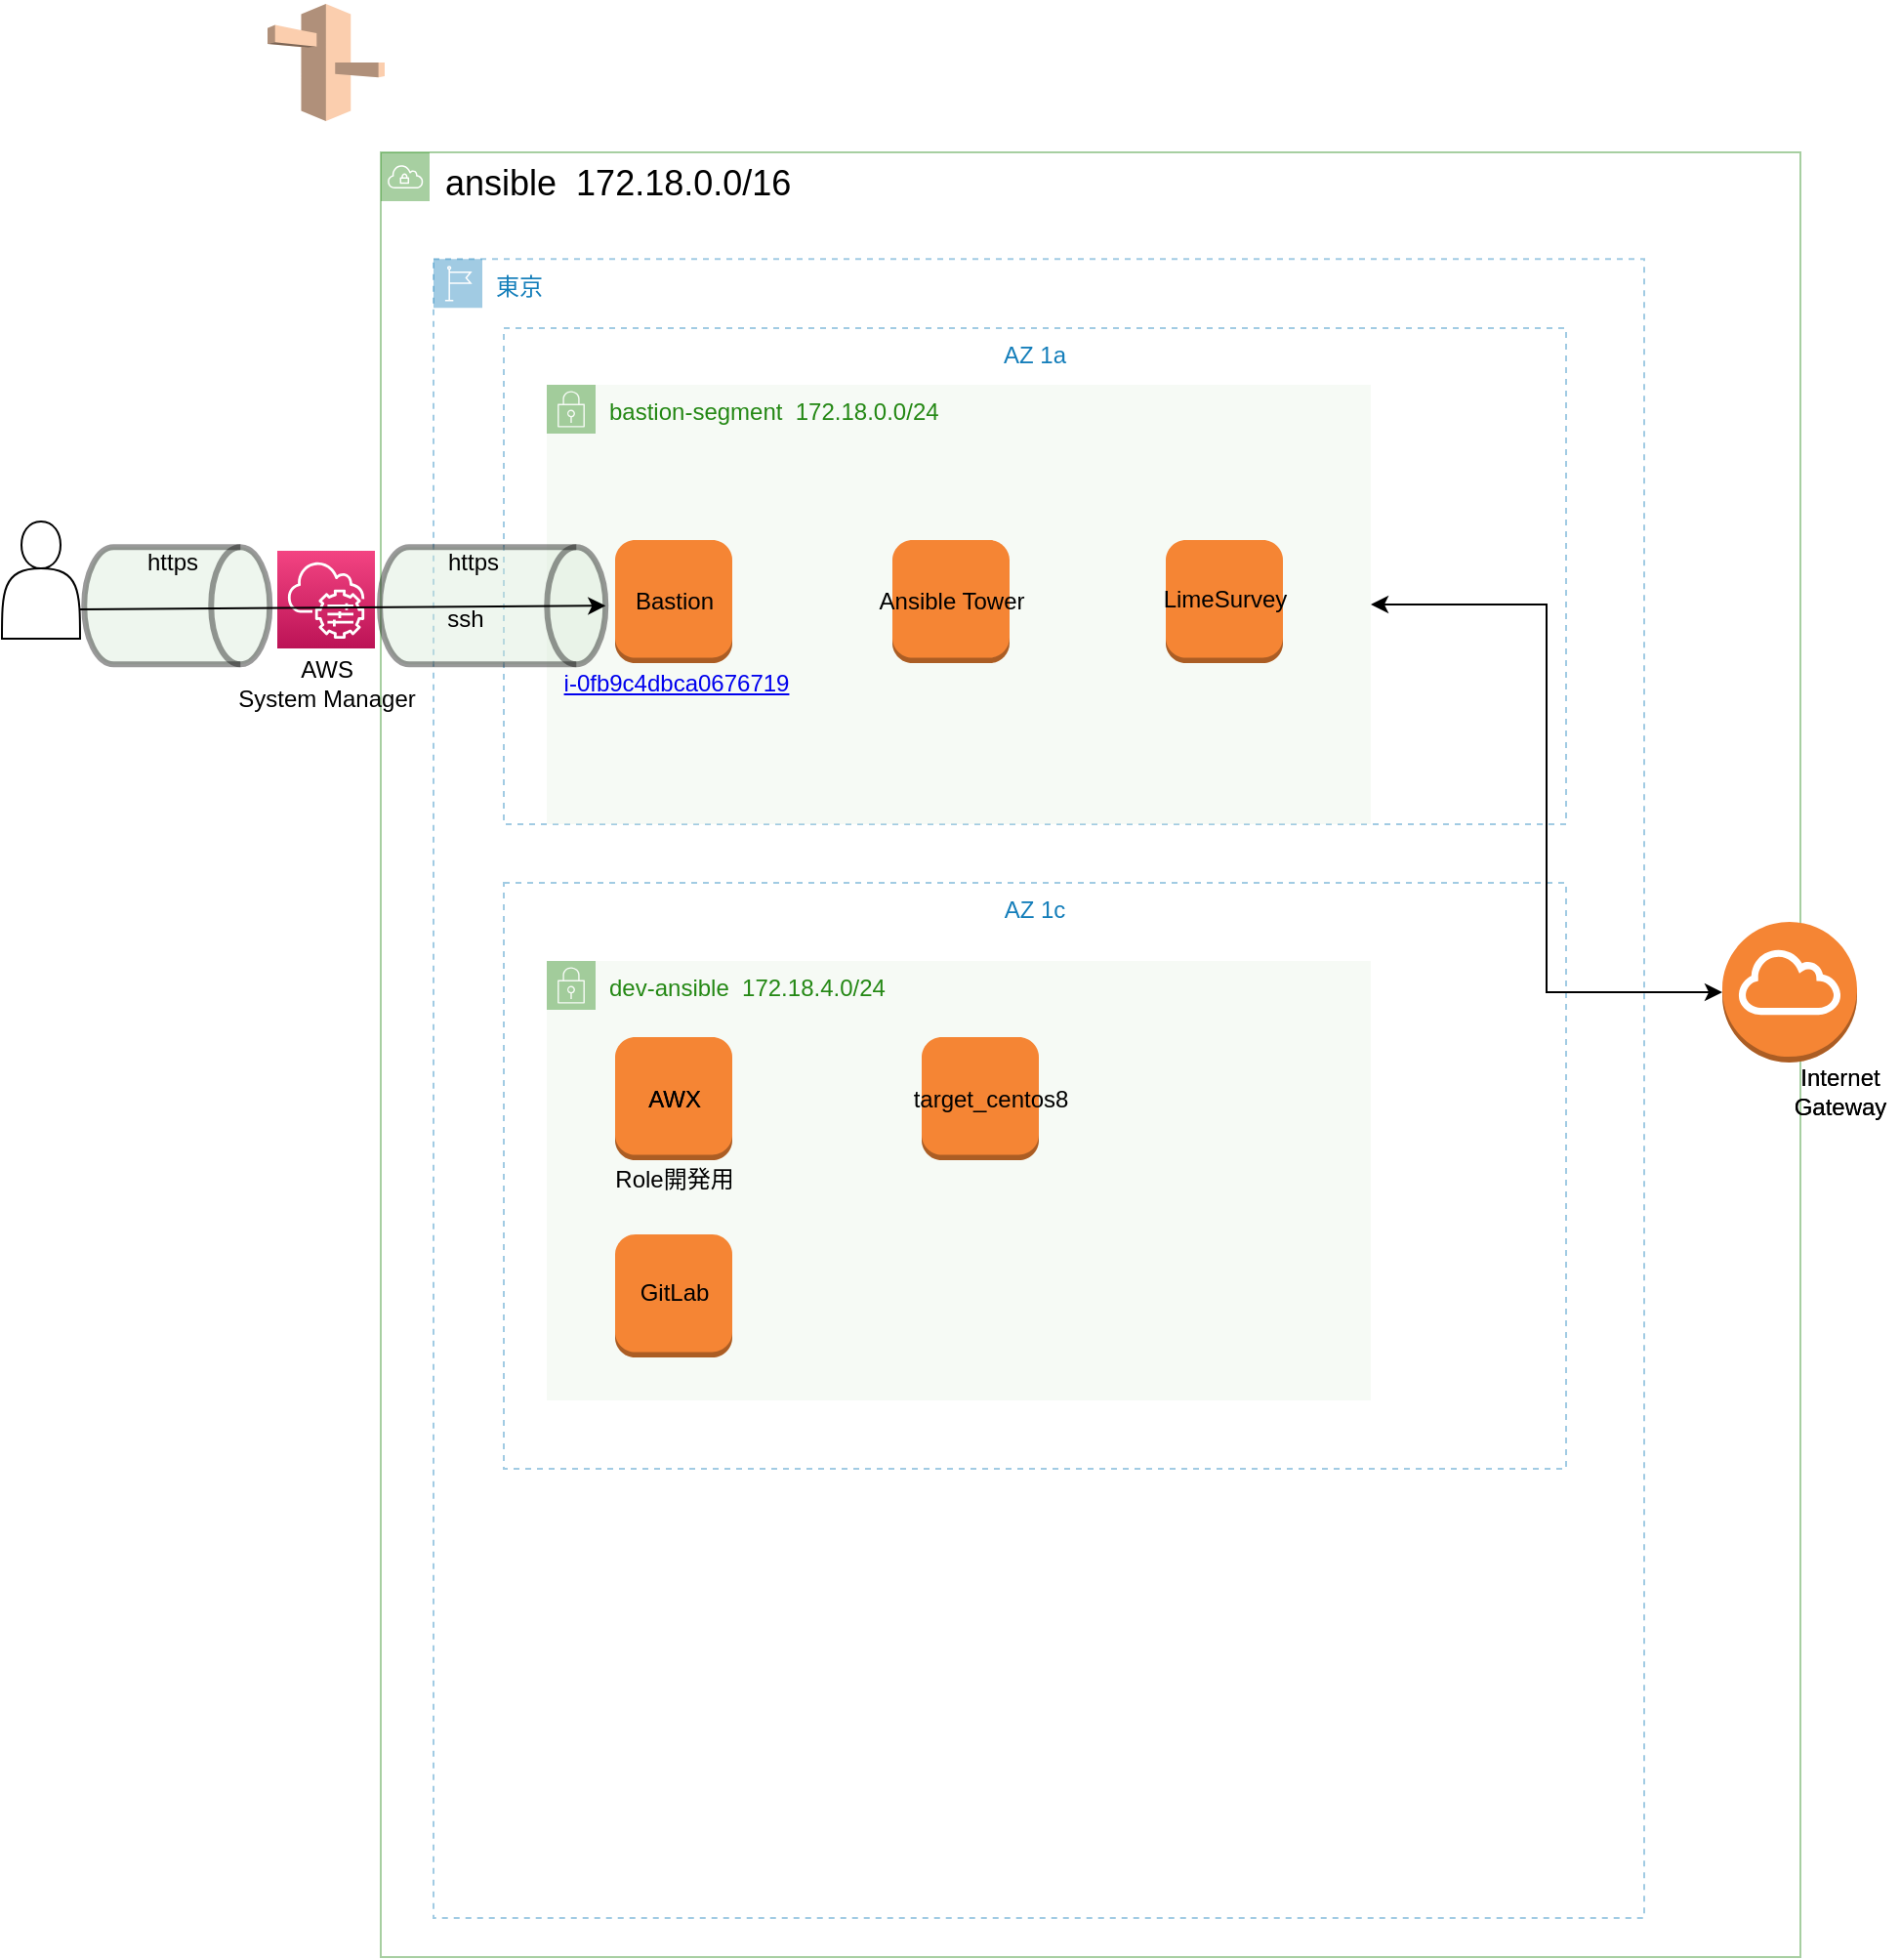 <mxfile version="14.2.9" type="github">
  <diagram id="PpUl4zlUlWbKn9OIgQKj" name="ページ1">
    <mxGraphModel dx="1476" dy="898" grid="1" gridSize="10" guides="1" tooltips="1" connect="1" arrows="1" fold="1" page="1" pageScale="1" pageWidth="827" pageHeight="1169" math="0" shadow="0">
      <root>
        <mxCell id="0" />
        <mxCell id="1" parent="0" />
        <mxCell id="f8UrkgifRTcD1OGtw1qB-71" value="東京" style="points=[[0,0],[0.25,0],[0.5,0],[0.75,0],[1,0],[1,0.25],[1,0.5],[1,0.75],[1,1],[0.75,1],[0.5,1],[0.25,1],[0,1],[0,0.75],[0,0.5],[0,0.25]];outlineConnect=0;gradientColor=none;html=1;whiteSpace=wrap;fontSize=12;fontStyle=0;shape=mxgraph.aws4.group;grIcon=mxgraph.aws4.group_region;strokeColor=#147EBA;fillColor=none;verticalAlign=top;align=left;spacingLeft=30;fontColor=#147EBA;dashed=1;opacity=40;" vertex="1" parent="1">
          <mxGeometry x="260" y="410.63" width="620" height="849.37" as="geometry" />
        </mxCell>
        <mxCell id="f8UrkgifRTcD1OGtw1qB-66" value="" style="points=[[0,0],[0.25,0],[0.5,0],[0.75,0],[1,0],[1,0.25],[1,0.5],[1,0.75],[1,1],[0.75,1],[0.5,1],[0.25,1],[0,1],[0,0.75],[0,0.5],[0,0.25]];outlineConnect=0;gradientColor=none;html=1;whiteSpace=wrap;fontSize=12;fontStyle=0;shape=mxgraph.aws4.group;grIcon=mxgraph.aws4.group_vpc;strokeColor=#248814;fillColor=none;verticalAlign=top;align=left;spacingLeft=30;fontColor=#AAB7B8;dashed=0;opacity=40;" vertex="1" parent="1">
          <mxGeometry x="233" y="356" width="727" height="924" as="geometry" />
        </mxCell>
        <mxCell id="f8UrkgifRTcD1OGtw1qB-69" value="AZ 1c" style="fillColor=none;strokeColor=#147EBA;dashed=1;verticalAlign=top;fontStyle=0;fontColor=#147EBA;opacity=40;" vertex="1" parent="1">
          <mxGeometry x="296" y="730" width="544" height="300" as="geometry" />
        </mxCell>
        <mxCell id="f8UrkgifRTcD1OGtw1qB-73" value="dev-ansible&amp;nbsp; 172.18.4.0/24" style="points=[[0,0],[0.25,0],[0.5,0],[0.75,0],[1,0],[1,0.25],[1,0.5],[1,0.75],[1,1],[0.75,1],[0.5,1],[0.25,1],[0,1],[0,0.75],[0,0.5],[0,0.25]];outlineConnect=0;gradientColor=none;html=1;whiteSpace=wrap;fontSize=12;fontStyle=0;shape=mxgraph.aws4.group;grIcon=mxgraph.aws4.group_security_group;grStroke=0;strokeColor=#248814;fillColor=#E9F3E6;verticalAlign=top;align=left;spacingLeft=30;fontColor=#248814;dashed=0;opacity=40;" vertex="1" parent="1">
          <mxGeometry x="318" y="770" width="422" height="225" as="geometry" />
        </mxCell>
        <mxCell id="f8UrkgifRTcD1OGtw1qB-68" value="AZ 1a" style="fillColor=none;strokeColor=#147EBA;dashed=1;verticalAlign=top;fontStyle=0;fontColor=#147EBA;opacity=40;" vertex="1" parent="1">
          <mxGeometry x="296" y="446" width="544" height="254" as="geometry" />
        </mxCell>
        <mxCell id="f8UrkgifRTcD1OGtw1qB-72" value="bastion-segment&amp;nbsp; 172.18.0.0/24" style="points=[[0,0],[0.25,0],[0.5,0],[0.75,0],[1,0],[1,0.25],[1,0.5],[1,0.75],[1,1],[0.75,1],[0.5,1],[0.25,1],[0,1],[0,0.75],[0,0.5],[0,0.25]];outlineConnect=0;gradientColor=none;html=1;whiteSpace=wrap;fontSize=12;fontStyle=0;shape=mxgraph.aws4.group;grIcon=mxgraph.aws4.group_security_group;grStroke=0;strokeColor=#248814;fillColor=#E9F3E6;verticalAlign=top;align=left;spacingLeft=30;fontColor=#248814;dashed=0;opacity=40;" vertex="1" parent="1">
          <mxGeometry x="318" y="475" width="422" height="225" as="geometry" />
        </mxCell>
        <mxCell id="f8UrkgifRTcD1OGtw1qB-61" value="" style="shape=cylinder3;whiteSpace=wrap;html=1;boundedLbl=1;backgroundOutline=1;size=15;rotation=90;opacity=40;strokeWidth=3;fillColor=#D5E8D4;" vertex="1" parent="1">
          <mxGeometry x="260.32" y="530.32" width="60" height="115.63" as="geometry" />
        </mxCell>
        <mxCell id="f8UrkgifRTcD1OGtw1qB-16" value="&lt;div align=&quot;left&quot;&gt;&lt;font style=&quot;font-size: 18px&quot;&gt;ansible&amp;nbsp; 172.18.0.0/16&lt;br&gt;&lt;/font&gt;&lt;/div&gt;" style="text;html=1;align=left;verticalAlign=middle;resizable=0;points=[];autosize=1;" vertex="1" parent="1">
          <mxGeometry x="264" y="362" width="190" height="20" as="geometry" />
        </mxCell>
        <mxCell id="f8UrkgifRTcD1OGtw1qB-21" value="" style="outlineConnect=0;dashed=0;verticalLabelPosition=bottom;verticalAlign=top;align=center;html=1;shape=mxgraph.aws3.instance;fillColor=#F58534;gradientColor=none;" vertex="1" parent="1">
          <mxGeometry x="353" y="554.5" width="60" height="63" as="geometry" />
        </mxCell>
        <mxCell id="f8UrkgifRTcD1OGtw1qB-22" value="&lt;div&gt;Bastion&lt;/div&gt;" style="text;html=1;align=center;verticalAlign=middle;resizable=0;points=[];autosize=1;" vertex="1" parent="1">
          <mxGeometry x="353" y="576" width="60" height="20" as="geometry" />
        </mxCell>
        <mxCell id="f8UrkgifRTcD1OGtw1qB-24" value="" style="edgeStyle=orthogonalEdgeStyle;rounded=0;orthogonalLoop=1;jettySize=auto;html=1;entryX=1;entryY=0.5;entryDx=0;entryDy=0;startArrow=classic;startFill=1;" edge="1" parent="1" source="f8UrkgifRTcD1OGtw1qB-23" target="f8UrkgifRTcD1OGtw1qB-72">
          <mxGeometry relative="1" as="geometry">
            <mxPoint x="810" y="586.0" as="targetPoint" />
          </mxGeometry>
        </mxCell>
        <mxCell id="f8UrkgifRTcD1OGtw1qB-23" value="" style="outlineConnect=0;dashed=0;verticalLabelPosition=bottom;verticalAlign=top;align=center;html=1;shape=mxgraph.aws3.internet_gateway;fillColor=#F58534;gradientColor=none;" vertex="1" parent="1">
          <mxGeometry x="920" y="750" width="69" height="72" as="geometry" />
        </mxCell>
        <mxCell id="f8UrkgifRTcD1OGtw1qB-26" value="&lt;div&gt;Internet&lt;/div&gt;&lt;div&gt;Gateway&lt;br&gt;&lt;/div&gt;" style="text;html=1;align=center;verticalAlign=middle;resizable=0;points=[];autosize=1;" vertex="1" parent="1">
          <mxGeometry x="950" y="822" width="60" height="30" as="geometry" />
        </mxCell>
        <mxCell id="f8UrkgifRTcD1OGtw1qB-27" value="" style="outlineConnect=0;dashed=0;verticalLabelPosition=bottom;verticalAlign=top;align=center;html=1;shape=mxgraph.aws3.instance;fillColor=#F58534;gradientColor=none;" vertex="1" parent="1">
          <mxGeometry x="495" y="554.5" width="60" height="63" as="geometry" />
        </mxCell>
        <mxCell id="f8UrkgifRTcD1OGtw1qB-28" value="Ansible Tower" style="text;html=1;align=center;verticalAlign=middle;resizable=0;points=[];autosize=1;" vertex="1" parent="1">
          <mxGeometry x="480" y="576" width="90" height="20" as="geometry" />
        </mxCell>
        <mxCell id="f8UrkgifRTcD1OGtw1qB-32" value="" style="outlineConnect=0;dashed=0;verticalLabelPosition=bottom;verticalAlign=top;align=center;html=1;shape=mxgraph.aws3.instance;fillColor=#F58534;gradientColor=none;" vertex="1" parent="1">
          <mxGeometry x="635" y="554.5" width="60" height="63" as="geometry" />
        </mxCell>
        <mxCell id="f8UrkgifRTcD1OGtw1qB-33" value="" style="shape=actor;whiteSpace=wrap;html=1;" vertex="1" parent="1">
          <mxGeometry x="39" y="545" width="40" height="60" as="geometry" />
        </mxCell>
        <mxCell id="f8UrkgifRTcD1OGtw1qB-36" value="LimeSurvey" style="text;html=1;align=center;verticalAlign=middle;resizable=0;points=[];autosize=1;" vertex="1" parent="1">
          <mxGeometry x="625" y="574.5" width="80" height="20" as="geometry" />
        </mxCell>
        <mxCell id="f8UrkgifRTcD1OGtw1qB-43" value="" style="outlineConnect=0;dashed=0;verticalLabelPosition=bottom;verticalAlign=top;align=center;html=1;shape=mxgraph.aws3.instance;fillColor=#F58534;gradientColor=none;" vertex="1" parent="1">
          <mxGeometry x="353" y="809" width="60" height="63" as="geometry" />
        </mxCell>
        <mxCell id="f8UrkgifRTcD1OGtw1qB-44" value="AWX" style="text;html=1;align=center;verticalAlign=middle;resizable=0;points=[];autosize=1;" vertex="1" parent="1">
          <mxGeometry x="363" y="830.5" width="40" height="20" as="geometry" />
        </mxCell>
        <mxCell id="f8UrkgifRTcD1OGtw1qB-45" value="Role開発用" style="text;html=1;align=center;verticalAlign=middle;resizable=0;points=[];autosize=1;" vertex="1" parent="1">
          <mxGeometry x="343" y="872" width="80" height="20" as="geometry" />
        </mxCell>
        <mxCell id="f8UrkgifRTcD1OGtw1qB-46" value="" style="outlineConnect=0;dashed=0;verticalLabelPosition=bottom;verticalAlign=top;align=center;html=1;shape=mxgraph.aws3.instance;fillColor=#F58534;gradientColor=none;" vertex="1" parent="1">
          <mxGeometry x="353" y="910" width="60" height="63" as="geometry" />
        </mxCell>
        <mxCell id="f8UrkgifRTcD1OGtw1qB-47" value="AWX" style="text;html=1;align=center;verticalAlign=middle;resizable=0;points=[];autosize=1;" vertex="1" parent="1">
          <mxGeometry x="363" y="830.5" width="40" height="20" as="geometry" />
        </mxCell>
        <mxCell id="f8UrkgifRTcD1OGtw1qB-48" value="GitLab" style="text;html=1;align=center;verticalAlign=middle;resizable=0;points=[];autosize=1;" vertex="1" parent="1">
          <mxGeometry x="358" y="930" width="50" height="20" as="geometry" />
        </mxCell>
        <mxCell id="f8UrkgifRTcD1OGtw1qB-49" value="" style="outlineConnect=0;dashed=0;verticalLabelPosition=bottom;verticalAlign=top;align=center;html=1;shape=mxgraph.aws3.instance;fillColor=#F58534;gradientColor=none;" vertex="1" parent="1">
          <mxGeometry x="510" y="809" width="60" height="63" as="geometry" />
        </mxCell>
        <mxCell id="f8UrkgifRTcD1OGtw1qB-50" value="target_centos8" style="text;html=1;align=center;verticalAlign=middle;resizable=0;points=[];autosize=1;" vertex="1" parent="1">
          <mxGeometry x="495" y="830.5" width="100" height="20" as="geometry" />
        </mxCell>
        <mxCell id="f8UrkgifRTcD1OGtw1qB-53" value="&lt;span&gt;&lt;span&gt;&lt;a href=&quot;https://ap-northeast-1.console.aws.amazon.com/ec2/v2/home?region=ap-northeast-1#InstanceDetails:instanceId=i-0fb9c4dbca0676719&quot; target=&quot;_top&quot;&gt;i-0fb9c4dbca0676719&lt;/a&gt;&lt;/span&gt;&lt;/span&gt;" style="text;html=1;align=center;verticalAlign=middle;resizable=0;points=[];autosize=1;" vertex="1" parent="1">
          <mxGeometry x="314" y="617.5" width="140" height="20" as="geometry" />
        </mxCell>
        <mxCell id="f8UrkgifRTcD1OGtw1qB-57" value="" style="points=[[0,0,0],[0.25,0,0],[0.5,0,0],[0.75,0,0],[1,0,0],[0,1,0],[0.25,1,0],[0.5,1,0],[0.75,1,0],[1,1,0],[0,0.25,0],[0,0.5,0],[0,0.75,0],[1,0.25,0],[1,0.5,0],[1,0.75,0]];points=[[0,0,0],[0.25,0,0],[0.5,0,0],[0.75,0,0],[1,0,0],[0,1,0],[0.25,1,0],[0.5,1,0],[0.75,1,0],[1,1,0],[0,0.25,0],[0,0.5,0],[0,0.75,0],[1,0.25,0],[1,0.5,0],[1,0.75,0]];outlineConnect=0;fontColor=#232F3E;gradientColor=#F34482;gradientDirection=north;fillColor=#BC1356;strokeColor=#ffffff;dashed=0;verticalLabelPosition=bottom;verticalAlign=top;align=center;html=1;fontSize=12;fontStyle=0;aspect=fixed;shape=mxgraph.aws4.resourceIcon;resIcon=mxgraph.aws4.systems_manager;" vertex="1" parent="1">
          <mxGeometry x="180" y="560" width="50" height="50" as="geometry" />
        </mxCell>
        <mxCell id="f8UrkgifRTcD1OGtw1qB-58" value="" style="shape=cylinder3;whiteSpace=wrap;html=1;boundedLbl=1;backgroundOutline=1;size=15;rotation=90;opacity=40;strokeWidth=3;fillColor=#D5E8D4;" vertex="1" parent="1">
          <mxGeometry x="98.63" y="540.63" width="60" height="95" as="geometry" />
        </mxCell>
        <mxCell id="f8UrkgifRTcD1OGtw1qB-59" value="" style="endArrow=classic;html=1;entryX=0.5;entryY=0;entryDx=0;entryDy=0;entryPerimeter=0;exitX=1;exitY=0.75;exitDx=0;exitDy=0;" edge="1" parent="1" source="f8UrkgifRTcD1OGtw1qB-33" target="f8UrkgifRTcD1OGtw1qB-61">
          <mxGeometry width="50" height="50" relative="1" as="geometry">
            <mxPoint x="79" y="590" as="sourcePoint" />
            <mxPoint x="348.02" y="590" as="targetPoint" />
          </mxGeometry>
        </mxCell>
        <mxCell id="f8UrkgifRTcD1OGtw1qB-60" value="https" style="text;html=1;align=center;verticalAlign=middle;resizable=0;points=[];autosize=1;" vertex="1" parent="1">
          <mxGeometry x="105.63" y="556" width="40" height="20" as="geometry" />
        </mxCell>
        <mxCell id="f8UrkgifRTcD1OGtw1qB-62" value="https" style="text;html=1;align=center;verticalAlign=middle;resizable=0;points=[];autosize=1;" vertex="1" parent="1">
          <mxGeometry x="260" y="556" width="40" height="20" as="geometry" />
        </mxCell>
        <mxCell id="f8UrkgifRTcD1OGtw1qB-63" value="ssh" style="text;html=1;align=center;verticalAlign=middle;resizable=0;points=[];autosize=1;" vertex="1" parent="1">
          <mxGeometry x="256" y="585" width="40" height="20" as="geometry" />
        </mxCell>
        <mxCell id="f8UrkgifRTcD1OGtw1qB-64" value="&lt;div&gt;Internet&lt;/div&gt;&lt;div&gt;Gateway&lt;br&gt;&lt;/div&gt;" style="text;html=1;align=center;verticalAlign=middle;resizable=0;points=[];autosize=1;" vertex="1" parent="1">
          <mxGeometry x="950" y="822" width="60" height="30" as="geometry" />
        </mxCell>
        <mxCell id="f8UrkgifRTcD1OGtw1qB-65" value="&lt;div&gt;AWS &lt;br&gt;&lt;/div&gt;&lt;div&gt;System Manager&lt;/div&gt;" style="text;html=1;align=center;verticalAlign=middle;resizable=0;points=[];autosize=1;" vertex="1" parent="1">
          <mxGeometry x="150.32" y="612.5" width="110" height="30" as="geometry" />
        </mxCell>
        <mxCell id="f8UrkgifRTcD1OGtw1qB-75" value="" style="outlineConnect=0;dashed=0;verticalLabelPosition=bottom;verticalAlign=top;align=center;html=1;shape=mxgraph.aws3.route_53;fillColor=#F58536;gradientColor=none;strokeWidth=3;opacity=40;" vertex="1" parent="1">
          <mxGeometry x="175" y="280" width="60" height="60" as="geometry" />
        </mxCell>
      </root>
    </mxGraphModel>
  </diagram>
</mxfile>
